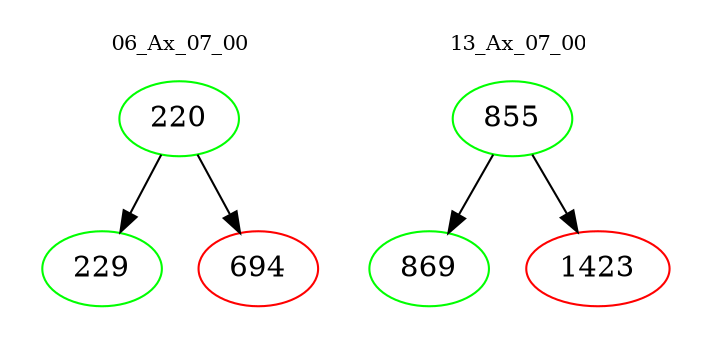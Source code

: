 digraph{
subgraph cluster_0 {
color = white
label = "06_Ax_07_00";
fontsize=10;
T0_220 [label="220", color="green"]
T0_220 -> T0_229 [color="black"]
T0_229 [label="229", color="green"]
T0_220 -> T0_694 [color="black"]
T0_694 [label="694", color="red"]
}
subgraph cluster_1 {
color = white
label = "13_Ax_07_00";
fontsize=10;
T1_855 [label="855", color="green"]
T1_855 -> T1_869 [color="black"]
T1_869 [label="869", color="green"]
T1_855 -> T1_1423 [color="black"]
T1_1423 [label="1423", color="red"]
}
}
